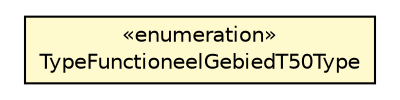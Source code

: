 #!/usr/local/bin/dot
#
# Class diagram 
# Generated by UMLGraph version R5_6-24-gf6e263 (http://www.umlgraph.org/)
#

digraph G {
	edge [fontname="Helvetica",fontsize=10,labelfontname="Helvetica",labelfontsize=10];
	node [fontname="Helvetica",fontsize=10,shape=plaintext];
	nodesep=0.25;
	ranksep=0.5;
	// nl.b3p.topnl.top50nl.TypeFunctioneelGebiedT50Type
	c39831 [label=<<table title="nl.b3p.topnl.top50nl.TypeFunctioneelGebiedT50Type" border="0" cellborder="1" cellspacing="0" cellpadding="2" port="p" bgcolor="lemonChiffon" href="./TypeFunctioneelGebiedT50Type.html">
		<tr><td><table border="0" cellspacing="0" cellpadding="1">
<tr><td align="center" balign="center"> &#171;enumeration&#187; </td></tr>
<tr><td align="center" balign="center"> TypeFunctioneelGebiedT50Type </td></tr>
		</table></td></tr>
		</table>>, URL="./TypeFunctioneelGebiedT50Type.html", fontname="Helvetica", fontcolor="black", fontsize=10.0];
}

